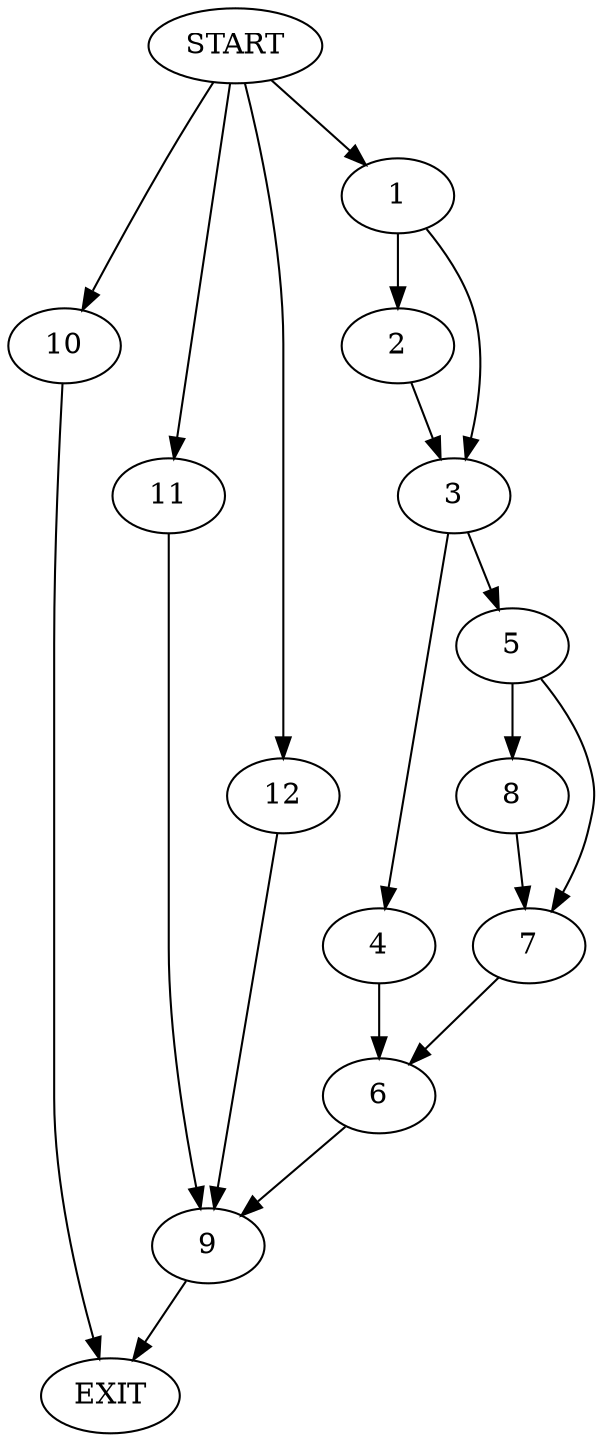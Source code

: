 digraph {
0 [label="START"]
13 [label="EXIT"]
0 -> 1
1 -> 2
1 -> 3
2 -> 3
3 -> 4
3 -> 5
4 -> 6
5 -> 7
5 -> 8
6 -> 9
7 -> 6
8 -> 7
0 -> 10
10 -> 13
9 -> 13
0 -> 11
11 -> 9
0 -> 12
12 -> 9
}
